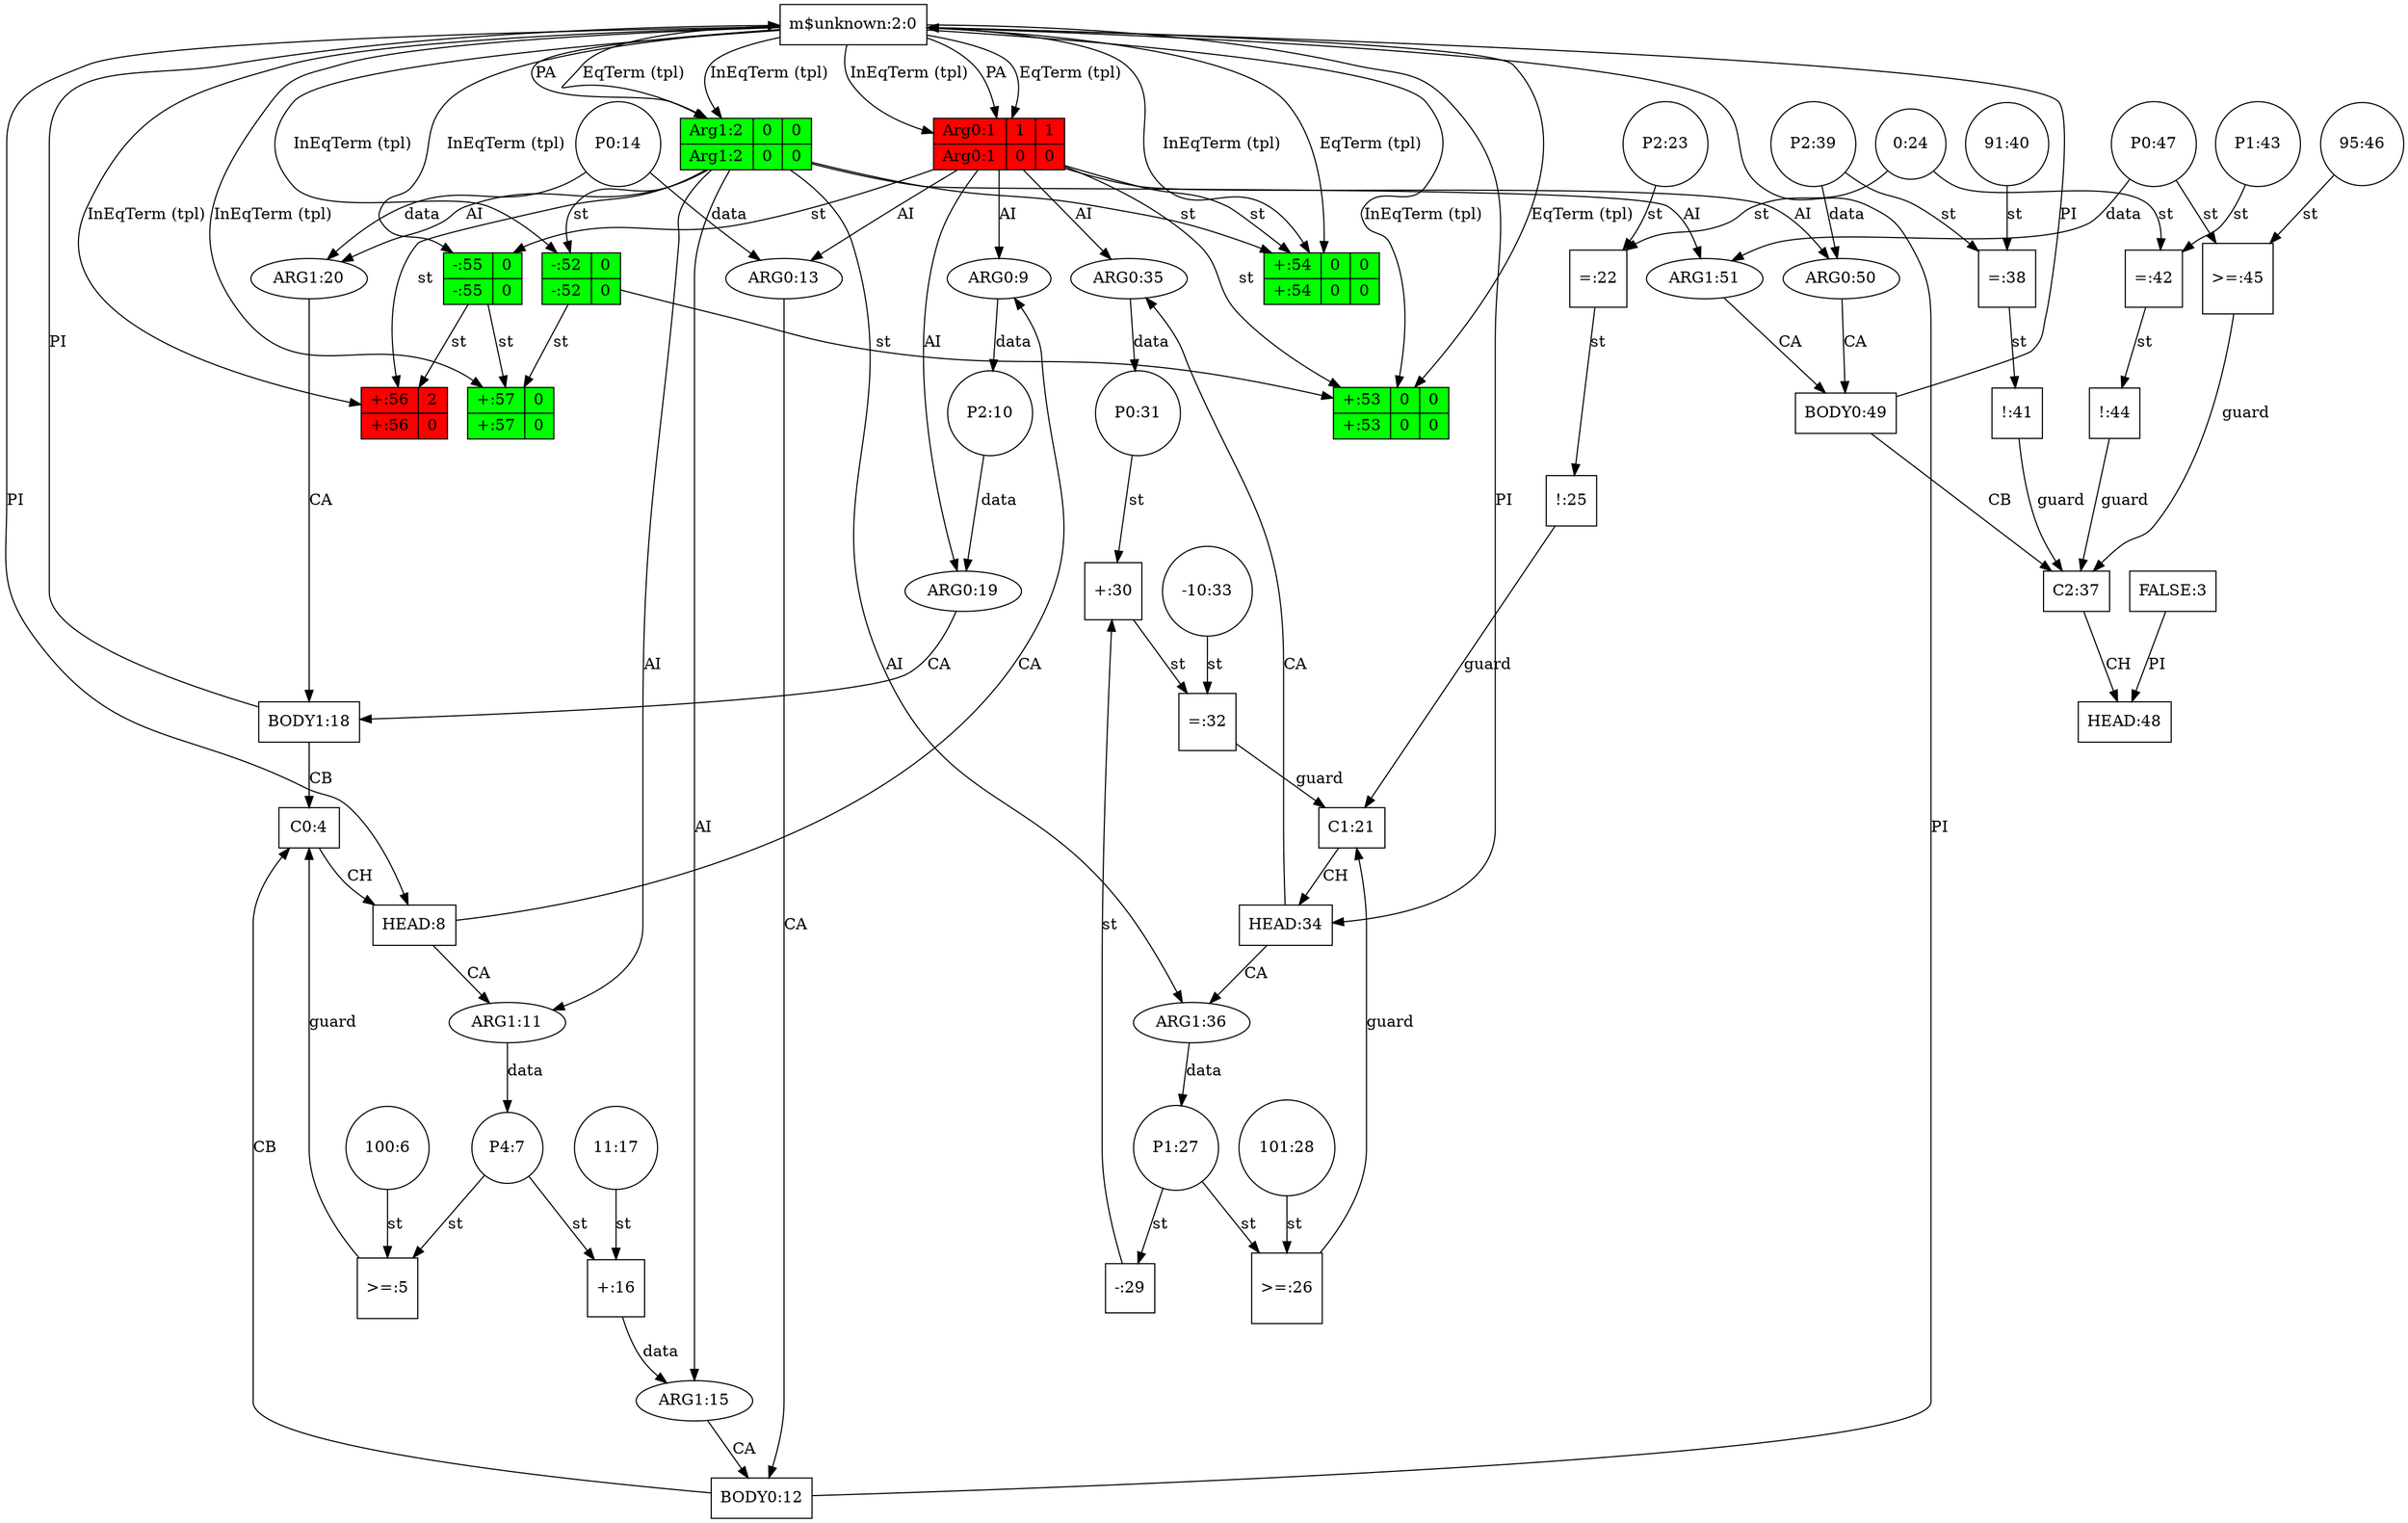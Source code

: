 digraph dag { 
"predicate_0" -> "predicateArgument_0" [label="PA"]
"predicate_0" -> "predicateArgument_1" [label="PA"]
"100_6" -> ">=_5" [label="st"]
"P4_7" -> ">=_5" [label="st"]
">=_5" -> "clause_0" [label="guard"]
"clause_0" -> "clauseHead_0" [label="CH"]
"predicate_0" -> "clauseHead_0" [label="PI"]
"clauseHead_0" -> "clauseArgument_0" [label="CA"]
"predicateArgument_0" -> "clauseArgument_0" [label="AI"]
"clauseArgument_0" -> "P2_10" [label="data"]
"clauseHead_0" -> "clauseArgument_1" [label="CA"]
"predicateArgument_1" -> "clauseArgument_1" [label="AI"]
"clauseArgument_1" -> "P4_7" [label="data"]
"clauseBody_0" -> "clause_0" [label="CB"]
"clauseBody_0" -> "predicate_0" [label="PI"]
"clauseArgument_2" -> "clauseBody_0" [label="CA"]
"predicateArgument_0" -> "clauseArgument_2" [label="AI"]
"P0_14" -> "clauseArgument_2" [label="data"]
"clauseArgument_3" -> "clauseBody_0" [label="CA"]
"predicateArgument_1" -> "clauseArgument_3" [label="AI"]
"P4_7" -> "+_16" [label="st"]
"11_17" -> "+_16" [label="st"]
"+_16" -> "clauseArgument_3" [label="data"]
"clauseBody_1" -> "clause_0" [label="CB"]
"clauseBody_1" -> "predicate_0" [label="PI"]
"clauseArgument_4" -> "clauseBody_1" [label="CA"]
"predicateArgument_0" -> "clauseArgument_4" [label="AI"]
"P2_10" -> "clauseArgument_4" [label="data"]
"clauseArgument_5" -> "clauseBody_1" [label="CA"]
"predicateArgument_1" -> "clauseArgument_5" [label="AI"]
"P0_14" -> "clauseArgument_5" [label="data"]
"P2_23" -> "=_22" [label="st"]
"0_24" -> "=_22" [label="st"]
"=_22" -> "!_25" [label="st"]
"!_25" -> "clause_1" [label="guard"]
"P1_27" -> ">=_26" [label="st"]
"101_28" -> ">=_26" [label="st"]
">=_26" -> "clause_1" [label="guard"]
"P1_27" -> "-_29" [label="st"]
"P0_31" -> "+_30" [label="st"]
"-_29" -> "+_30" [label="st"]
"+_30" -> "=_32" [label="st"]
"-10_33" -> "=_32" [label="st"]
"=_32" -> "clause_1" [label="guard"]
"clause_1" -> "clauseHead_1" [label="CH"]
"predicate_0" -> "clauseHead_1" [label="PI"]
"clauseHead_1" -> "clauseArgument_6" [label="CA"]
"predicateArgument_0" -> "clauseArgument_6" [label="AI"]
"clauseArgument_6" -> "P0_31" [label="data"]
"clauseHead_1" -> "clauseArgument_7" [label="CA"]
"predicateArgument_1" -> "clauseArgument_7" [label="AI"]
"clauseArgument_7" -> "P1_27" [label="data"]
"P2_39" -> "=_38" [label="st"]
"91_40" -> "=_38" [label="st"]
"=_38" -> "!_41" [label="st"]
"!_41" -> "clause_2" [label="guard"]
"P1_43" -> "=_42" [label="st"]
"0_24" -> "=_42" [label="st"]
"=_42" -> "!_44" [label="st"]
"!_44" -> "clause_2" [label="guard"]
"95_46" -> ">=_45" [label="st"]
"P0_47" -> ">=_45" [label="st"]
">=_45" -> "clause_2" [label="guard"]
"clause_2" -> "clauseHead_2" [label="CH"]
"FALSE" -> "clauseHead_2" [label="PI"]
"clauseBody_2" -> "clause_2" [label="CB"]
"clauseBody_2" -> "predicate_0" [label="PI"]
"clauseArgument_8" -> "clauseBody_2" [label="CA"]
"predicateArgument_0" -> "clauseArgument_8" [label="AI"]
"P2_39" -> "clauseArgument_8" [label="data"]
"clauseArgument_9" -> "clauseBody_2" [label="CA"]
"predicateArgument_1" -> "clauseArgument_9" [label="AI"]
"P0_47" -> "clauseArgument_9" [label="data"]
"predicateArgument_1" -> "-_52" [label="st"]
"predicateArgument_0" -> "+_53" [label="st"]
"-_52" -> "+_53" [label="st"]
"predicateArgument_0" -> "+_54" [label="st"]
"predicateArgument_1" -> "+_54" [label="st"]
"predicateArgument_0" -> "-_55" [label="st"]
"predicateArgument_1" -> "+_56" [label="st"]
"-_55" -> "+_56" [label="st"]
"-_55" -> "+_57" [label="st"]
"-_52" -> "+_57" [label="st"]
"predicate_0" -> "predicateArgument_0" [label="EqTerm (tpl)"]
"predicate_0" -> "predicateArgument_1" [label="EqTerm (tpl)"]
"predicate_0" -> "+_53" [label="EqTerm (tpl)"]
"predicate_0" -> "+_54" [label="EqTerm (tpl)"]
"predicate_0" -> "predicateArgument_0" [label="InEqTerm (tpl)"]
"predicate_0" -> "predicateArgument_1" [label="InEqTerm (tpl)"]
"predicate_0" -> "-_55" [label="InEqTerm (tpl)"]
"predicate_0" -> "-_52" [label="InEqTerm (tpl)"]
"predicate_0" -> "+_53" [label="InEqTerm (tpl)"]
"predicate_0" -> "+_56" [label="InEqTerm (tpl)"]
"predicate_0" -> "+_54" [label="InEqTerm (tpl)"]
"predicate_0" -> "+_57" [label="InEqTerm (tpl)"]
"P1_27" [label="P1:27" nodeName="P1_27" class=symbolicConstant shape="circle" color=black fillcolor=white style=filled];
"clauseArgument_0" [label="ARG0:9" nodeName="clauseArgument_0" class=clauseArgument shape="ellipse" color=black fillcolor=white style=filled];
"+_16" [label="+:16" nodeName="+_16" class=operator shape="square" color=black fillcolor=white style=filled];
"-_52"[  color=black fillcolor=green style=filled shape=record label="{{-:52|0}|{-:52|0}}"];
"+_56"[  color=black fillcolor=red style=filled shape=record label="{{+:56|2}|{+:56|0}}"];
"=_38" [label="=:38" nodeName="=_38" class=operator shape="square" color=black fillcolor=white style=filled];
"P4_7" [label="P4:7" nodeName="P4_7" class=symbolicConstant shape="circle" color=black fillcolor=white style=filled];
"clauseArgument_6" [label="ARG0:35" nodeName="clauseArgument_6" class=clauseArgument shape="ellipse" color=black fillcolor=white style=filled];
"11_17" [label="11:17" nodeName="11_17" class=constant shape="circle" color=black fillcolor=white style=filled];
"clauseHead_0" [label="HEAD:8" nodeName="clauseHead_0" class=clauseHead shape="box" color=black fillcolor=white style=filled];
"!_25" [label="!:25" nodeName="!_25" class=operator shape="square" color=black fillcolor=white style=filled];
"101_28" [label="101:28" nodeName="101_28" class=constant shape="circle" color=black fillcolor=white style=filled];
"!_41" [label="!:41" nodeName="!_41" class=operator shape="square" color=black fillcolor=white style=filled];
"clauseArgument_3" [label="ARG1:15" nodeName="clauseArgument_3" class=clauseArgument shape="ellipse" color=black fillcolor=white style=filled];
"clause_2" [label="C2:37" nodeName="clause_2" class=clause shape="box" color=black fillcolor=white style=filled];
"clauseBody_2" [label="BODY0:49" nodeName="clauseBody_2" class=clauseBody shape="box" color=black fillcolor=white style=filled];
"=_32" [label="=:32" nodeName="=_32" class=operator shape="square" color=black fillcolor=white style=filled];
"+_30" [label="+:30" nodeName="+_30" class=operator shape="square" color=black fillcolor=white style=filled];
"!_44" [label="!:44" nodeName="!_44" class=operator shape="square" color=black fillcolor=white style=filled];
"clauseArgument_5" [label="ARG1:20" nodeName="clauseArgument_5" class=clauseArgument shape="ellipse" color=black fillcolor=white style=filled];
"predicateArgument_0"[  color=black fillcolor=red style=filled shape=record label="{{Arg0:1|1|1}|{Arg0:1|0|0}}"];
"clause_1" [label="C1:21" nodeName="clause_1" class=clause shape="box" color=black fillcolor=white style=filled];
"clauseArgument_1" [label="ARG1:11" nodeName="clauseArgument_1" class=clauseArgument shape="ellipse" color=black fillcolor=white style=filled];
"P2_10" [label="P2:10" nodeName="P2_10" class=symbolicConstant shape="circle" color=black fillcolor=white style=filled];
"clauseHead_2" [label="HEAD:48" nodeName="clauseHead_2" class=clauseHead shape="box" color=black fillcolor=white style=filled];
"clauseArgument_9" [label="ARG1:51" nodeName="clauseArgument_9" class=clauseArgument shape="ellipse" color=black fillcolor=white style=filled];
">=_26" [label=">=:26" nodeName=">=_26" class=operator shape="square" color=black fillcolor=white style=filled];
"clause_0" [label="C0:4" nodeName="clause_0" class=clause shape="box" color=black fillcolor=white style=filled];
"0_24" [label="0:24" nodeName="0_24" class=constant shape="circle" color=black fillcolor=white style=filled];
"P1_43" [label="P1:43" nodeName="P1_43" class=symbolicConstant shape="circle" color=black fillcolor=white style=filled];
"100_6" [label="100:6" nodeName="100_6" class=constant shape="circle" color=black fillcolor=white style=filled];
"91_40" [label="91:40" nodeName="91_40" class=constant shape="circle" color=black fillcolor=white style=filled];
"FALSE" [label="FALSE:3" nodeName="FALSE" class=FALSE shape="box" color=black fillcolor=white style=filled];
"-_29" [label="-:29" nodeName="-_29" class=operator shape="square" color=black fillcolor=white style=filled];
"clauseArgument_4" [label="ARG0:19" nodeName="clauseArgument_4" class=clauseArgument shape="ellipse" color=black fillcolor=white style=filled];
"clauseHead_1" [label="HEAD:34" nodeName="clauseHead_1" class=clauseHead shape="box" color=black fillcolor=white style=filled];
"+_54"[  color=black fillcolor=green style=filled shape=record label="{{+:54|0|0}|{+:54|0|0}}"];
">=_5" [label=">=:5" nodeName=">=_5" class=operator shape="square" color=black fillcolor=white style=filled];
"=_42" [label="=:42" nodeName="=_42" class=operator shape="square" color=black fillcolor=white style=filled];
"=_22" [label="=:22" nodeName="=_22" class=operator shape="square" color=black fillcolor=white style=filled];
"predicate_0" [label="m$unknown:2:0" nodeName="predicate_0" class=predicateName shape="box" color=black fillcolor=white style=filled];
"predicateArgument_1"[  color=black fillcolor=green style=filled shape=record label="{{Arg1:2|0|0}|{Arg1:2|0|0}}"];
"P0_47" [label="P0:47" nodeName="P0_47" class=symbolicConstant shape="circle" color=black fillcolor=white style=filled];
"clauseArgument_8" [label="ARG0:50" nodeName="clauseArgument_8" class=clauseArgument shape="ellipse" color=black fillcolor=white style=filled];
"-_55"[  color=black fillcolor=green style=filled shape=record label="{{-:55|0}|{-:55|0}}"];
"clauseBody_0" [label="BODY0:12" nodeName="clauseBody_0" class=clauseBody shape="box" color=black fillcolor=white style=filled];
"95_46" [label="95:46" nodeName="95_46" class=constant shape="circle" color=black fillcolor=white style=filled];
"P0_31" [label="P0:31" nodeName="P0_31" class=symbolicConstant shape="circle" color=black fillcolor=white style=filled];
"P0_14" [label="P0:14" nodeName="P0_14" class=symbolicConstant shape="circle" color=black fillcolor=white style=filled];
">=_45" [label=">=:45" nodeName=">=_45" class=operator shape="square" color=black fillcolor=white style=filled];
"P2_23" [label="P2:23" nodeName="P2_23" class=symbolicConstant shape="circle" color=black fillcolor=white style=filled];
"+_53"[  color=black fillcolor=green style=filled shape=record label="{{+:53|0|0}|{+:53|0|0}}"];
"clauseArgument_2" [label="ARG0:13" nodeName="clauseArgument_2" class=clauseArgument shape="ellipse" color=black fillcolor=white style=filled];
"+_57"[  color=black fillcolor=green style=filled shape=record label="{{+:57|0}|{+:57|0}}"];
"P2_39" [label="P2:39" nodeName="P2_39" class=symbolicConstant shape="circle" color=black fillcolor=white style=filled];
"clauseArgument_7" [label="ARG1:36" nodeName="clauseArgument_7" class=clauseArgument shape="ellipse" color=black fillcolor=white style=filled];
"-10_33" [label="-10:33" nodeName="-10_33" class=constant shape="circle" color=black fillcolor=white style=filled];
"clauseBody_1" [label="BODY1:18" nodeName="clauseBody_1" class=clauseBody shape="box" color=black fillcolor=white style=filled];
}
